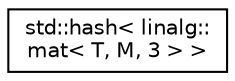 digraph "Graphical Class Hierarchy"
{
  edge [fontname="Helvetica",fontsize="10",labelfontname="Helvetica",labelfontsize="10"];
  node [fontname="Helvetica",fontsize="10",shape=record];
  rankdir="LR";
  Node1 [label="std::hash\< linalg::\lmat\< T, M, 3 \> \>",height=0.2,width=0.4,color="black", fillcolor="white", style="filled",URL="$structstd_1_1hash_3_01linalg_1_1mat_3_01T_00_01M_00_013_01_4_01_4.html"];
}
